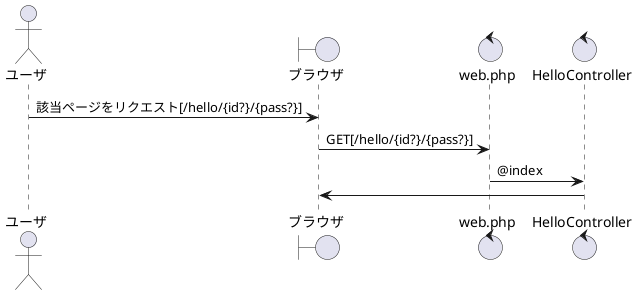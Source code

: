 @startuml 44_hello_index
actor ユーザ
boundary ブラウザ
control web.php
control HelloController

ユーザ -> ブラウザ:該当ページをリクエスト[/hello/{id?}/{pass?}]
ブラウザ -> web.php: GET[/hello/{id?}/{pass?}]
web.php -> HelloController:@index
HelloController -> ブラウザ:
@enduml
